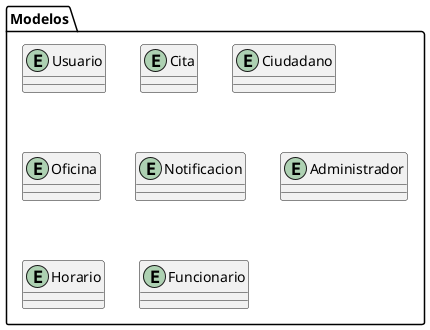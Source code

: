 @startuml Modelos

package "Modelos" {
    entity Usuario
    entity Cita
    entity Ciudadano
    entity Oficina
    entity Notificacion
    entity Administrador
    entity Horario
    entity Funcionario
}

@enduml
